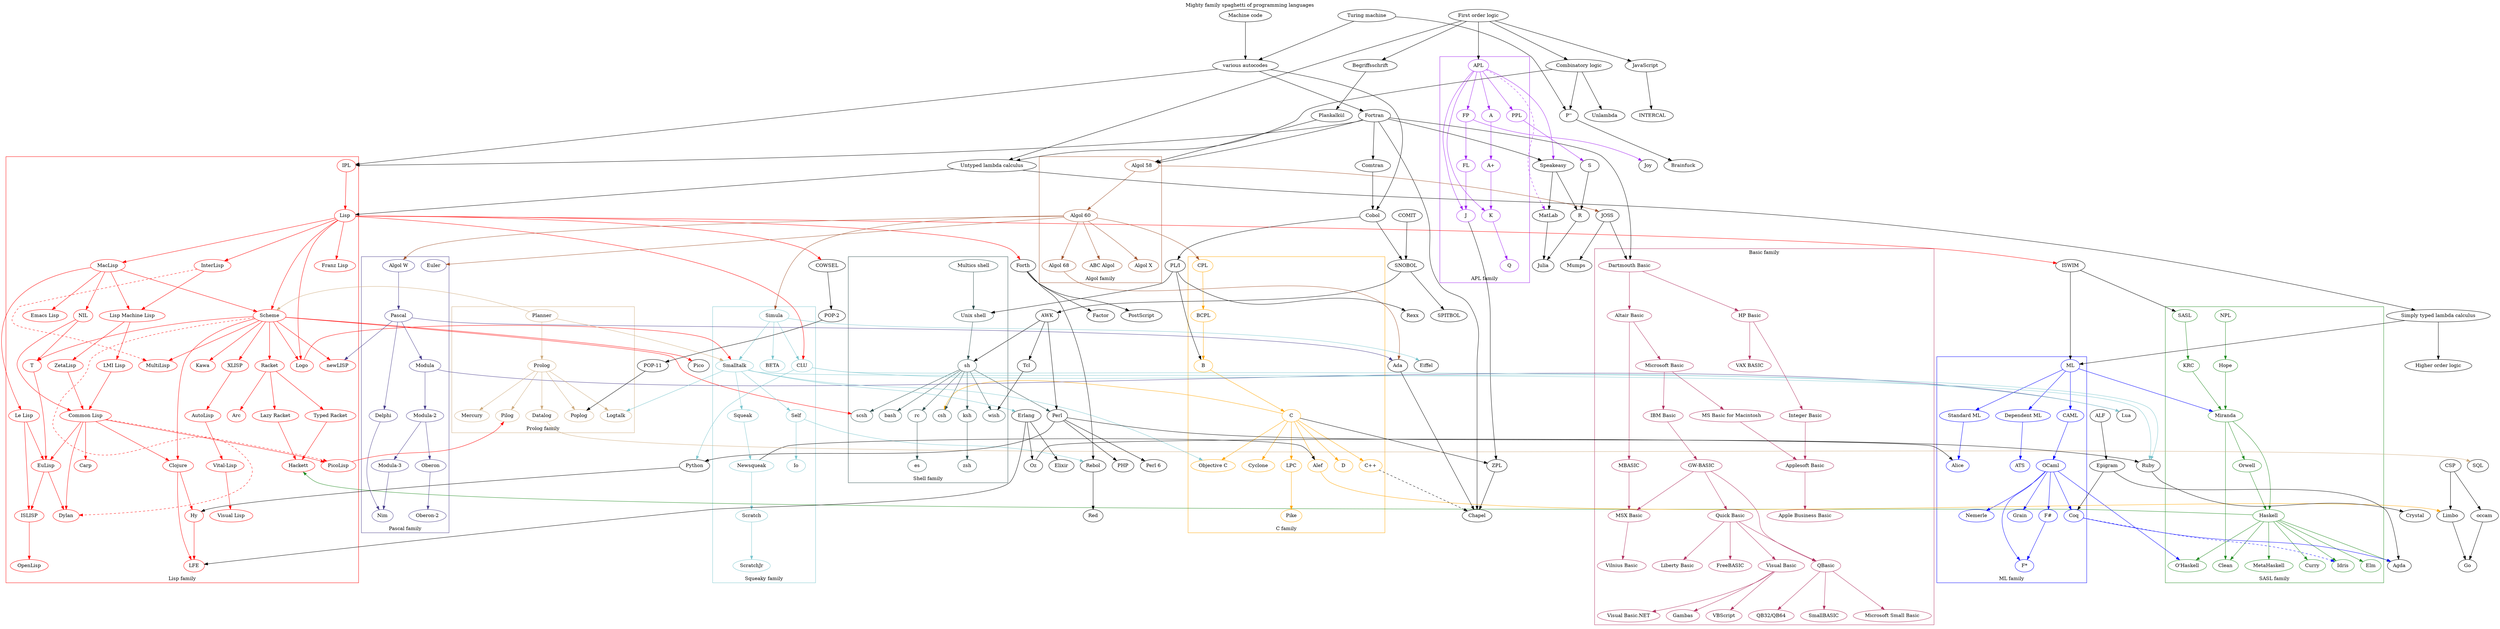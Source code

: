 # -*- graphviz-dot -*-
digraph FP
{
	graph[ranksep=1.5,
	      ratio="compress",
	      overlap=prism,
	      concentrate=true,
	      label="Mighty family spaghetti of programming languages",
	      labelloc=t];

	subgraph cluster_Lisps
	{
		edge[color=red constraint=true];
		node[color=red];
		graph[pencolor=red,
		      label="Lisp family",
		      labelloc=b];

		"IPL" -> "Lisp" -> "InterLisp" -> "Lisp Machine Lisp" -> "ZetaLisp" -> "Common Lisp";
		"Lisp" -> "MacLisp" -> "Lisp Machine Lisp" -> "LMI Lisp" -> "Common Lisp";
		"MacLisp" -> "Scheme" -> "MultiLisp";
		"Scheme" -> "XLISP" -> "AutoLisp" -> "Vital-Lisp" -> "Visual Lisp";
		"MacLisp" -> "Emacs Lisp";
		"MacLisp" -> "NIL" -> "Common Lisp" -> "Dylan";
		"NIL" -> "T";
		"Common Lisp" -> "Clojure" -> "LFE";
		"Scheme" -> "Clojure";
		"Lisp" -> "Logo";
		"Lisp" -> "Franz Lisp";
		"Lisp" -> "Scheme" -> "T";
		"Scheme" -> "Racket" -> "Arc";
		"Racket" -> "Typed Racket" -> "Hackett";
		"Racket" -> "Lazy Racket" -> "Hackett";
		"Scheme" -> "Kawa";
		"Clojure" -> "Hy" -> "LFE";
		"Scheme" -> "newLISP";
		"Scheme" -> "Logo";
		"Common Lisp" -> "PicoLisp";
		"MacLisp" -> "Le Lisp" -> "EuLisp";
		"Le Lisp" -> "ISLISP";
		"Common Lisp" -> "EuLisp" -> "Dylan";
		"T" -> "EuLisp" -> "ISLISP" -> "OpenLisp";
		"Common Lisp" -> "Carp";
	}

	subgraph cluster_SASLs
	{
		edge[color=forestgreen constraint=true];
		node[color=forestgreen];
		graph[pencolor=forestgreen,
		      label="SASL family",
		      labelloc=b];

		subgraph foo
		{
			graph[rank=same];

			"NPL";
			"SASL";
		}

		"NPL" -> "Hope" -> "Miranda";
		"SASL" -> "KRC";
		"KRC" -> "Miranda" -> "Clean";
		"Miranda" -> "Orwell" -> "Haskell" -> "MetaHaskell";
		"Miranda" -> "Haskell" -> "Clean";
		"Haskell" -> "Curry";
		"Haskell" -> "O'Haskell";
		"Haskell" -> "Idris";
		"Haskell" -> "Elm";
	}

	subgraph cluster_MLs
	{
		edge[color=blue constraint=true];
		node[color=blue];
		graph[pencolor=blue,
		      label="ML family",
		      labelloc=b];

		"ML" -> "Standard ML" -> "Alice";
		"ML" -> "Dependent ML" -> "ATS";
		"ML" -> "CAML" -> "OCaml" -> "F*";
		"OCaml" -> "F#" -> "F*";
		"OCaml" -> "Nemerle";
		"OCaml" -> "Coq";
		"OCaml" -> "Grain";
	}

	subgraph cluster_APLs
	{
		edge[color=purple constraint=true];
		node[color=purple];
		graph[pencolor=purple,
		      label="APL family",
		      labelloc=b];

		"APL" -> "PPL";
		"APL" -> "J";
		"APL" -> "K" -> "Q";
		"APL" -> "A" -> "A+" -> "K";
		"APL" -> "FP" -> "FL" -> "J";
	}

	subgraph cluster_ALGOLs
	{
		edge[color=sienna constraint=true];
		node[color=sienna];
		graph[pencolor=sienna,
		      label="Algol family",
		      labelloc=b];

		"Algol 58" -> "Algol 60";
		"Algol 60" -> "Algol 68";
		"Algol 60" -> "ABC Algol";
		"Algol 60" -> "Algol X";
	}

	subgraph cluster_Cs
	{
		edge[color=orange constraint=true];
		node[color=orange];
		graph[pencolor=orange,
		      label="C family",
		      labelloc=b];

		"CPL" -> "BCPL";
		"BCPL" -> "B";
		"B" -> "C" -> "D";
		"C" -> "C++";
		"C" -> "Cyclone";
		"C" -> "Objective C";
		"C" -> "Alef";
		"C" -> "LPC" -> "Pike";
	}

	subgraph cluster_Pascals
	{
		edge[color=darkslateblue constraint=true];
		node[color=darkslateblue];
		graph[pencolor=darkslateblue,
		      label="Pascal family",
		      labelloc=b];

		"Euler";
		"Algol W" -> "Pascal";
		"Pascal" -> "Delphi";
		"Pascal" -> "Modula";
		"Delphi" -> "Nim";
		"Modula" -> "Modula-2";
		"Modula-2" -> "Modula-3";
		"Modula-2" -> "Oberon";
		"Modula-3" -> "Nim";
		"Oberon" -> "Oberon-2";
	}

	subgraph cluster_shells
	{
		edge[color=darkslategrey constraint=true];
		node[color=darkslategrey];
		graph[pencolor=darkslategrey,
		      label="Shell family",
		      labelloc=b];

		"Multics shell" -> "Unix shell";
		"Unix shell" -> "sh" -> "bash";
		"sh" -> "rc" -> "es";
		"sh" -> "csh";
		"sh" -> "ksh" -> "zsh";
		"sh" -> "scsh";
		"sh" -> "wish";
	}

	subgraph cluster_Squeakies
	{
		edge[color=cadetblue3 constraint=true];
		node[color=cadetblue3];
		graph[pencolor=cadetblue3,
		      label="Squeaky family",
		      labelloc=b];

		"Simula" -> "BETA";
		"Simula" -> "Smalltalk";
		"Smalltalk" -> "Self";
		"Smalltalk" -> "Squeak";
		"Self" -> "Io";
		"Squeak" -> "Newsqueak";
		"Newsqueak" -> "Scratch";
		"Scratch" -> "ScratchJr"
		"Simula" -> "CLU";
	}

	subgraph cluster_Prolog
	{
		edge[color=burlywood3 constraint=true];
		node[color=burlywood3];
		graph[pencolor=burlywood3,
		      label="Prolog family",
		      clusterrank=local
		      labelloc=b];

		"Planner" -> "Prolog";
		"Prolog" -> "Datalog";
		"Prolog" -> "Logtalk";
		"Prolog" -> "Pilog";
		"Prolog" -> "Poplog";
		"Prolog" -> "Mercury";
	}

	subgraph cluster_Basic
	{
		edge[color=maroon constraint=true];
		node[color=maroon];
		graph[pencolor=maroon,
		      label="Basic family",
		      clusterrank=local];

		"Dartmouth Basic" -> "HP Basic" -> "Integer Basic" -> "Applesoft Basic";
		"HP Basic" -> "VAX BASIC";
		"Dartmouth Basic" -> "Altair Basic" -> "Microsoft Basic" -> "IBM Basic" -> "GW-BASIC";
		"Microsoft Basic" -> "MS Basic for Macintosh" -> "Applesoft Basic" -> "Apple Business Basic";
		"Altair Basic" -> "MBASIC" -> "MSX Basic";
		"GW-BASIC" -> "MSX Basic" -> "Vilnius Basic";
		"GW-BASIC" -> "Quick Basic" -> "Visual Basic" -> "Visual Basic.NET";
		"Visual Basic" -> "Gambas";
		"Visual Basic" -> "VBScript";
		"Quick Basic" -> "QBasic" -> "QB32/QB64";
		"QBasic" -> "SmallBASIC";
		"Quick Basic" -> "Liberty Basic";
		"Quick Basic" -> "FreeBASIC";
		"GW-BASIC" -> "QBasic" -> "Microsoft Small Basic";
	}

	"Datalog" -> "SQL"[color=burlywood3];
	"Planner" -> "Scheme"[color=burlywood3];
	"Planner" -> "Smalltalk"[color=burlywood3];

	"ISWIM" -> "ML";
	"ISWIM" -> "SASL";
	"Lisp" -> "CLU"[color=red]; 
	"Lisp" -> "ISWIM"[color=red];
	"Lisp" -> "COWSEL"[color=red];
	"Lisp" -> "Forth"[color=red];
	"Logo" -> "Smalltalk"[color=red];
	"Scheme" -> "Pico"[color=red];
	"Scheme" -> "scsh"[color=red];

	"Smalltalk" -> "Logtalk"[color=cadetblue3];
	"Smalltalk" -> "Erlang"[color=cadetblue3];
	"Smalltalk" -> "Objective C"[color=cadetblue3];
	"Smalltalk" -> "Ruby"[color=cadetblue3];
	"CLU" -> "Lua"[color=cadetblue3];
	"CLU" -> "Python"[color=cadetblue3];
	"CLU" -> "Ruby"[color=cadetblue3];
	"Simula" -> "Eiffel"[color=cadetblue3];
	"Self" -> "Rebol"[color=cadetblue3];

	"COWSEL" -> "POP-2" -> "POP-11" -> "Poplog";

	"PicoLisp" -> "Pilog"[color=red];

	"Algol 58" -> "JOSS"[color=sienna];
	"Algol 60" -> "Algol W"[color=sienna];
	"Algol 60" -> "Euler"[color=sienna];
	"Algol 60" -> "CPL"[color=sienna];
	"Algol 60" -> "Simula"[color=sienna];
	"Algol 68" -> "Ada"[color=sienna];

	"Ada" -> "Chapel";

	"JOSS" -> "Dartmouth Basic";
	"JOSS" -> "Mumps";
	"Fortran" -> "IPL";
	"Fortran" -> "Dartmouth Basic";
	"Fortran" -> "Chapel";
	"Fortran" -> "Speakeasy" -> "MatLab" -> "Julia";
	"Fortran" -> "Comtran" -> "Cobol" -> "PL/I" -> "Rexx";
	"PL/I" -> "B";
	"PL/I" -> "Unix shell";

	"C" -> "csh"[color=orange];
	"C" -> "ZPL";
	
	"Newsqueak" -> "Alef";
	"Alef" -> "Limbo"[color=orange];
	"CSP" -> "Limbo" -> "Go";
	"CSP" -> "occam" -> "Go";

	"ALF" -> "Epigram" -> "Coq";
	"Epigram" -> "Agda";
	"Erlang" -> "Oz" -> "Alice";
	"Erlang" -> "Elixir";
	"Erlang" -> "LFE";

	"Forth" -> "Rebol" -> "Red";
	"Forth" -> "Factor";
	"Forth" -> "PostScript";

	"Coq" -> "Agda"[color=blue];
	"Haskell" -> "Agda"[color=forestgreen];
	"Haskell" -> "Hackett"[color=forestgreen];

	"Modula" -> "Lua"[color=darkslateblue];
	"Pascal" -> "Ada"[color=darkslateblue];
	"Pascal" -> "newLISP"[color=darkslateblue];

	"OCaml" -> "O'Haskell"[color=blue];
	"ML" -> "Miranda"[color=blue];

	"Cobol" -> "SNOBOL" -> "AWK" -> "Tcl" -> "wish";
	"AWK" -> "Perl" -> "PHP";
	"AWK" -> "sh";
	"COMIT" -> "SNOBOL" -> "SPITBOL";
	"Perl" -> "Perl 6";
	"Perl" -> "Python" -> "Hy";
	"Perl" -> "Ruby" -> "Crystal";
	"sh" -> "Perl"[color=darkslategrey];

	"APL" -> "Speakeasy"[color=purple];
	"J" -> "ZPL" -> "Chapel";
	"FP" -> "Joy"[color=purple];
	"S" -> "R" -> "Julia";
	"Speakeasy" -> "R";
	"PPL" -> "S"[color=purple];

	// subgraph cluster_old
	// {
	// 	pencolor=invis;
	// 	label="";
	// 	newrank=true;
	// }

	"First order logic" -> "Begriffsschrift" -> "Plankalkül";
	"First order logic" -> "Combinatory logic" -> "Untyped lambda calculus";
	"First order logic" -> "Untyped lambda calculus";
	"Untyped lambda calculus" -> "Simply typed lambda calculus" -> "Higher order logic";
	"Turing machine";
	"Simply typed lambda calculus" -> "ML";
	"First order logic" -> "JavaScript" -> "INTERCAL";
	"Turing machine" -> "P''";
	"Combinatory logic" -> "P''" -> "Brainfuck";
	"Combinatory logic" -> "Unlambda";

	"Turing machine" -> "various autocodes" -> "IPL";
	"Machine code" -> "various autocodes" -> "Cobol";
	"various autocodes" -> "Fortran" -> "Algol 58";
	"First order logic" -> "APL";
	"Untyped lambda calculus" -> "Lisp";
	"Plankalkül" -> "Algol 58";

	edge[style=dashed constraint=false];
	splines=true;
	concentrate=false;

	// "APL" -> "Forth"[color=purple];
	"APL" -> "MatLab"[color=purple];
	// "Ada" -> "C++";
	// "Ada" -> "Eiffel";
	// "Ada" -> "Ruby";
	// "Agda" -> "Idris";
	// "Algol 60" -> "Dartmouth Basic"[color=sienna];
	// "Algol 60" -> "PL/I"[color=sienna];
	// "Algol 60" -> "POP-2"[color=sienna];
	// "C" -> "Perl"[color=orange];
	// "C" -> "FreeBASIC"[color=orange];
	"C++" -> "Chapel";
	"Common Lisp" -> "PicoLisp"[color=red];
	// "Common Lisp" -> "Poplog"[color=red];
	"Coq" -> "Idris"[color=blue];
	// "Elm" -> "Grain"[color=forestgreen];
	// "Erlang" -> "Clojure";
	// "Erlang" -> "F#"
	// "Forth" -> "Joy";
	// "Fortran" -> "VAX BASIC";
	// "FP" -> "Haskell"[color=purple];
	// "Haskell" -> "Mercury"[color=forestgreen];
	// "Hope" -> "Mercury"[color=forestgreen];
	// "Hope" -> "Standard ML"[color=forestgreen];
	"InterLisp" -> "MultiLisp"[color=red];
	// "MetaHaskell" -> "Nemerle"[color=forestgreen];
	// "Modula" -> "Go"[color=darkslateblue];
	// "Prolog" -> "Curry"[color=burlywood3];
	// "Prolog" -> "Erlang"[color=burlywood3];
	// "Prolog" -> "Oz"[color=burlywood3];
	// "Prolog" -> "Erlang"[color=burlywood3];
	// "Rexx" -> "Perl";
	// "scsh" -> "newLISP"[color=darkslategrey];
	"Scheme" -> "Dylan"[color=red];
	// "Scheme" -> "K"[color=red];
	// "Scheme" -> "Lua"[color=red];
	// "Scheme" -> "R"[color=red];
	// "Scheme" -> "Tcl"[color=red];
	// "Self" -> "Factor"[color=cadetblue3];
	// "Simula" -> "C++"[color=cadetblue3];
	// "Smalltalk" -> "Dylan"[color=cadetblue3];
	// "SNOBOL" -> "Lua";
	// "Standard ML" -> "Poplog"[color=blue];
}
